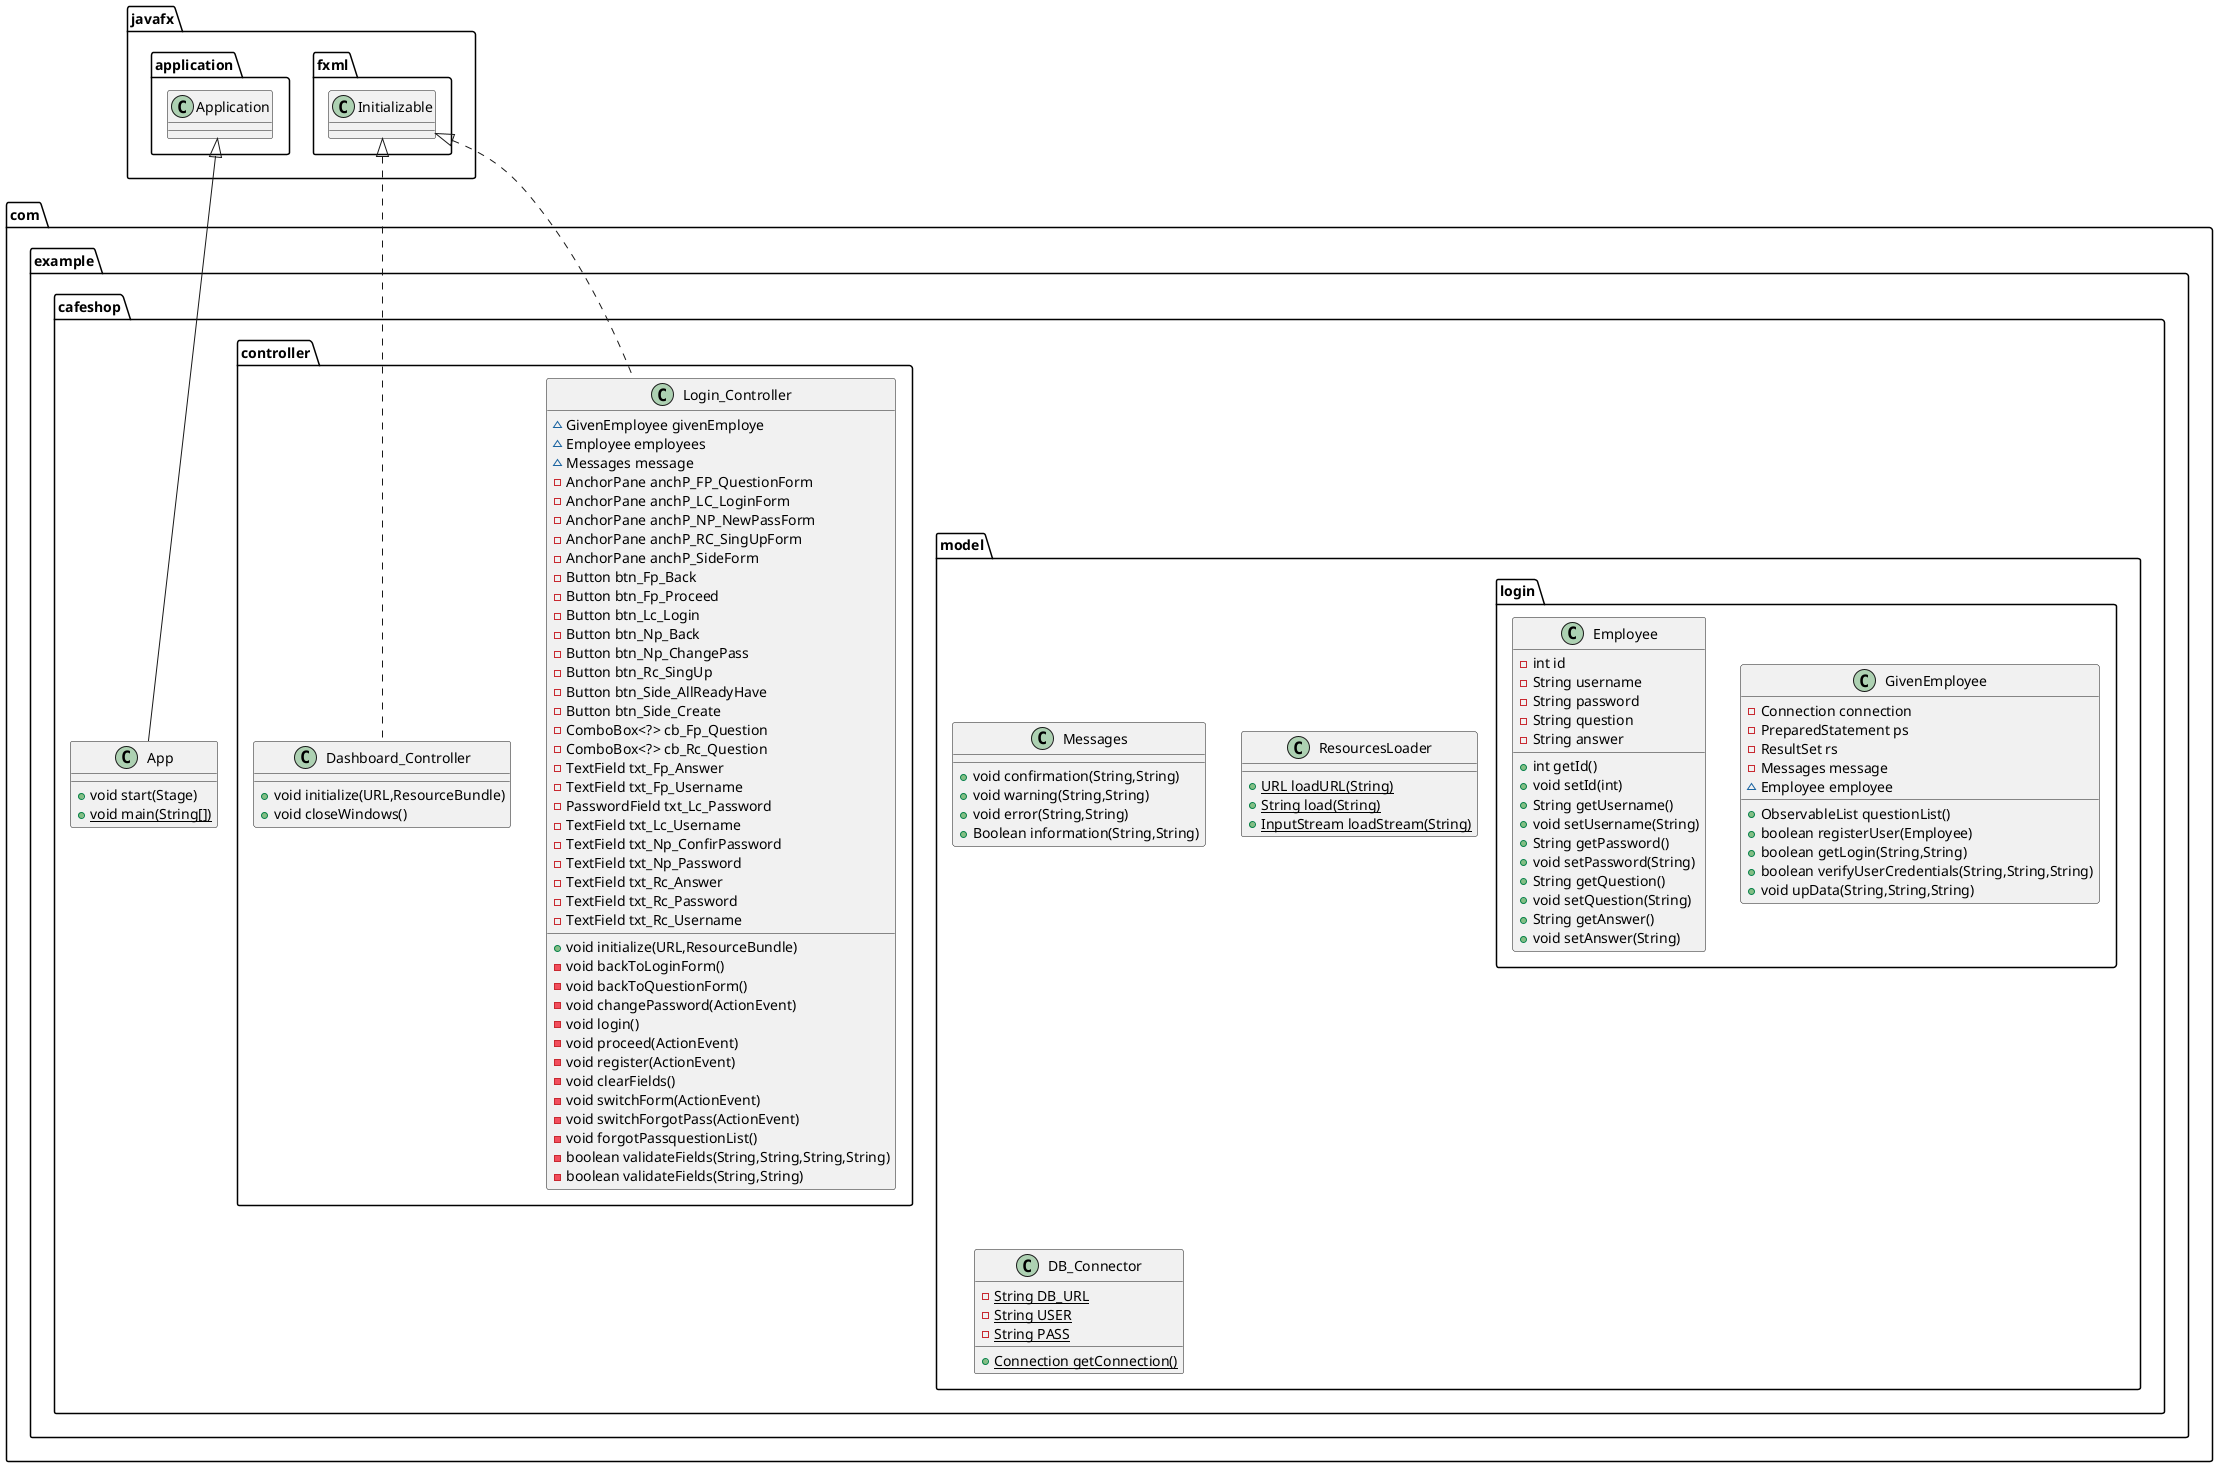@startuml
class com.example.cafeshop.model.login.GivenEmployee {
- Connection connection
- PreparedStatement ps
- ResultSet rs
- Messages message
~ Employee employee
+ ObservableList questionList()
+ boolean registerUser(Employee)
+ boolean getLogin(String,String)
+ boolean verifyUserCredentials(String,String,String)
+ void upData(String,String,String)
}
class com.example.cafeshop.model.Messages {
+ void confirmation(String,String)
+ void warning(String,String)
+ void error(String,String)
+ Boolean information(String,String)
}
class com.example.cafeshop.model.login.Employee {
- int id
- String username
- String password
- String question
- String answer
+ int getId()
+ void setId(int)
+ String getUsername()
+ void setUsername(String)
+ String getPassword()
+ void setPassword(String)
+ String getQuestion()
+ void setQuestion(String)
+ String getAnswer()
+ void setAnswer(String)
}
class com.example.cafeshop.controller.Login_Controller {
~ GivenEmployee givenEmploye
~ Employee employees
~ Messages message
- AnchorPane anchP_FP_QuestionForm
- AnchorPane anchP_LC_LoginForm
- AnchorPane anchP_NP_NewPassForm
- AnchorPane anchP_RC_SingUpForm
- AnchorPane anchP_SideForm
- Button btn_Fp_Back
- Button btn_Fp_Proceed
- Button btn_Lc_Login
- Button btn_Np_Back
- Button btn_Np_ChangePass
- Button btn_Rc_SingUp
- Button btn_Side_AllReadyHave
- Button btn_Side_Create
- ComboBox<?> cb_Fp_Question
- ComboBox<?> cb_Rc_Question
- TextField txt_Fp_Answer
- TextField txt_Fp_Username
- PasswordField txt_Lc_Password
- TextField txt_Lc_Username
- TextField txt_Np_ConfirPassword
- TextField txt_Np_Password
- TextField txt_Rc_Answer
- TextField txt_Rc_Password
- TextField txt_Rc_Username
+ void initialize(URL,ResourceBundle)
- void backToLoginForm()
- void backToQuestionForm()
- void changePassword(ActionEvent)
- void login()
- void proceed(ActionEvent)
- void register(ActionEvent)
- void clearFields()
- void switchForm(ActionEvent)
- void switchForgotPass(ActionEvent)
- void forgotPassquestionList()
- boolean validateFields(String,String,String,String)
- boolean validateFields(String,String)
}
class com.example.cafeshop.controller.Dashboard_Controller {
+ void initialize(URL,ResourceBundle)
+ void closeWindows()
}
class com.example.cafeshop.model.ResourcesLoader {
+ {static} URL loadURL(String)
+ {static} String load(String)
+ {static} InputStream loadStream(String)
}
class com.example.cafeshop.App {
+ void start(Stage)
+ {static} void main(String[])
}
class com.example.cafeshop.model.DB_Connector {
- {static} String DB_URL
- {static} String USER
- {static} String PASS
+ {static} Connection getConnection()
}


javafx.fxml.Initializable <|.. com.example.cafeshop.controller.Login_Controller
javafx.fxml.Initializable <|.. com.example.cafeshop.controller.Dashboard_Controller
javafx.application.Application <|-- com.example.cafeshop.App
@enduml